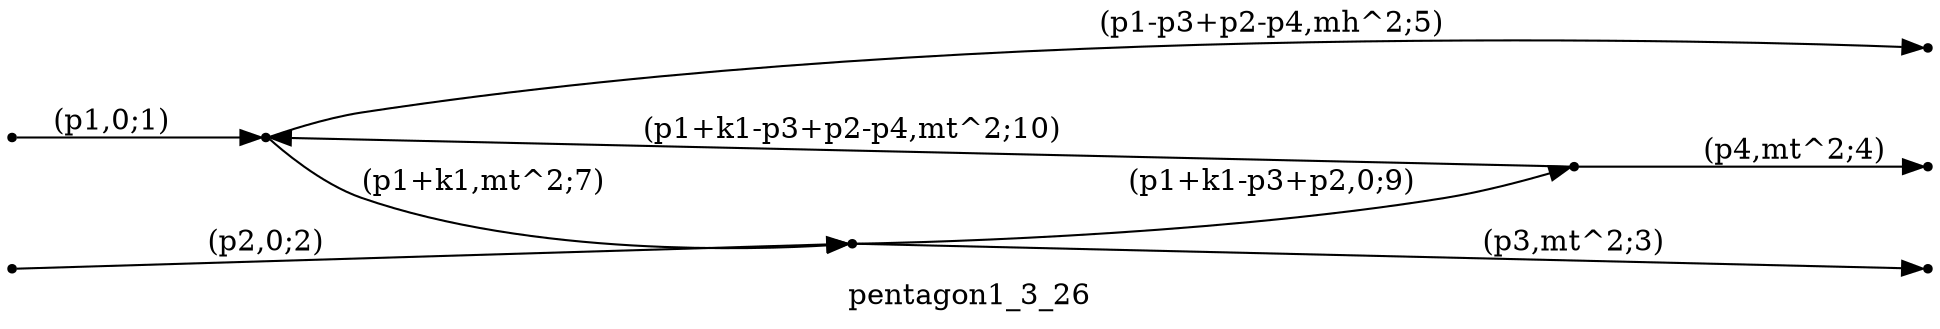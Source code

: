 digraph pentagon1_3_26 {
  label="pentagon1_3_26";
  rankdir="LR";
  subgraph edges {
    -1 -> 3 [label="(p1,0;1)"];
    -2 -> 1 [label="(p2,0;2)"];
    1 -> -3 [label="(p3,mt^2;3)"];
    2 -> -4 [label="(p4,mt^2;4)"];
    3 -> -5 [label="(p1-p3+p2-p4,mh^2;5)"];
    3 -> 1 [label="(p1+k1,mt^2;7)"];
    1 -> 2 [label="(p1+k1-p3+p2,0;9)"];
    2 -> 3 [label="(p1+k1-p3+p2-p4,mt^2;10)"];
  }
  subgraph incoming { rank="source"; -1; -2; }
  subgraph outgoing { rank="sink"; -3; -4; -5; }
-5 [shape=point];
-4 [shape=point];
-3 [shape=point];
-2 [shape=point];
-1 [shape=point];
1 [shape=point];
2 [shape=point];
3 [shape=point];
}


